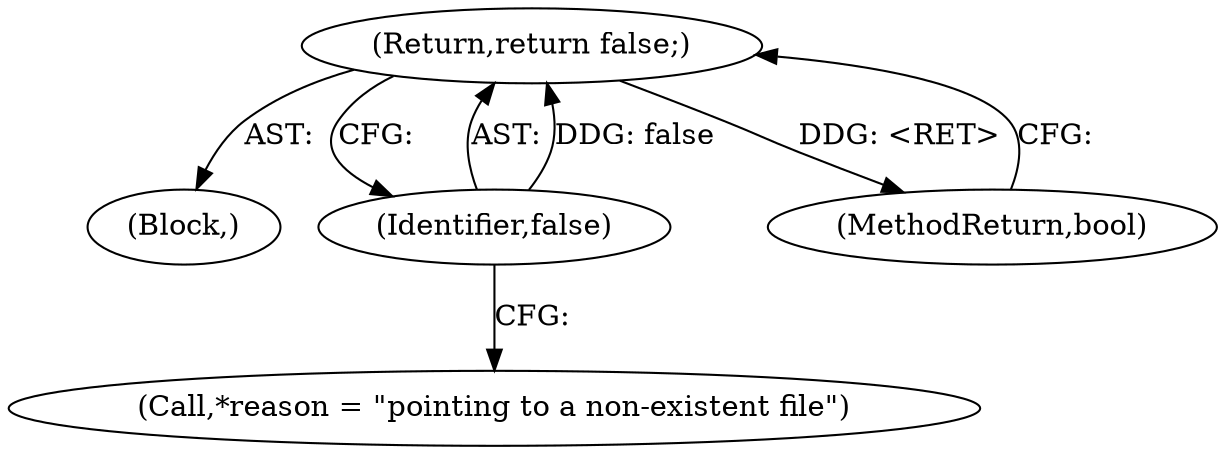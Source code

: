 digraph "1_Chrome_baef1ffd73db183ca50c854e1779ed7f6e5100a8_4@del" {
"1000137" [label="(Return,return false;)"];
"1000138" [label="(Identifier,false)"];
"1000137" [label="(Return,return false;)"];
"1000132" [label="(Block,)"];
"1000138" [label="(Identifier,false)"];
"1000164" [label="(MethodReturn,bool)"];
"1000133" [label="(Call,*reason = \"pointing to a non-existent file\")"];
"1000137" -> "1000132"  [label="AST: "];
"1000137" -> "1000138"  [label="CFG: "];
"1000138" -> "1000137"  [label="AST: "];
"1000164" -> "1000137"  [label="CFG: "];
"1000137" -> "1000164"  [label="DDG: <RET>"];
"1000138" -> "1000137"  [label="DDG: false"];
"1000138" -> "1000133"  [label="CFG: "];
}
